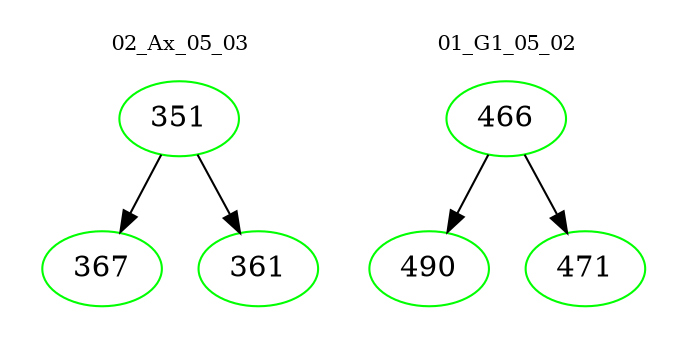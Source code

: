 digraph{
subgraph cluster_0 {
color = white
label = "02_Ax_05_03";
fontsize=10;
T0_351 [label="351", color="green"]
T0_351 -> T0_367 [color="black"]
T0_367 [label="367", color="green"]
T0_351 -> T0_361 [color="black"]
T0_361 [label="361", color="green"]
}
subgraph cluster_1 {
color = white
label = "01_G1_05_02";
fontsize=10;
T1_466 [label="466", color="green"]
T1_466 -> T1_490 [color="black"]
T1_490 [label="490", color="green"]
T1_466 -> T1_471 [color="black"]
T1_471 [label="471", color="green"]
}
}
